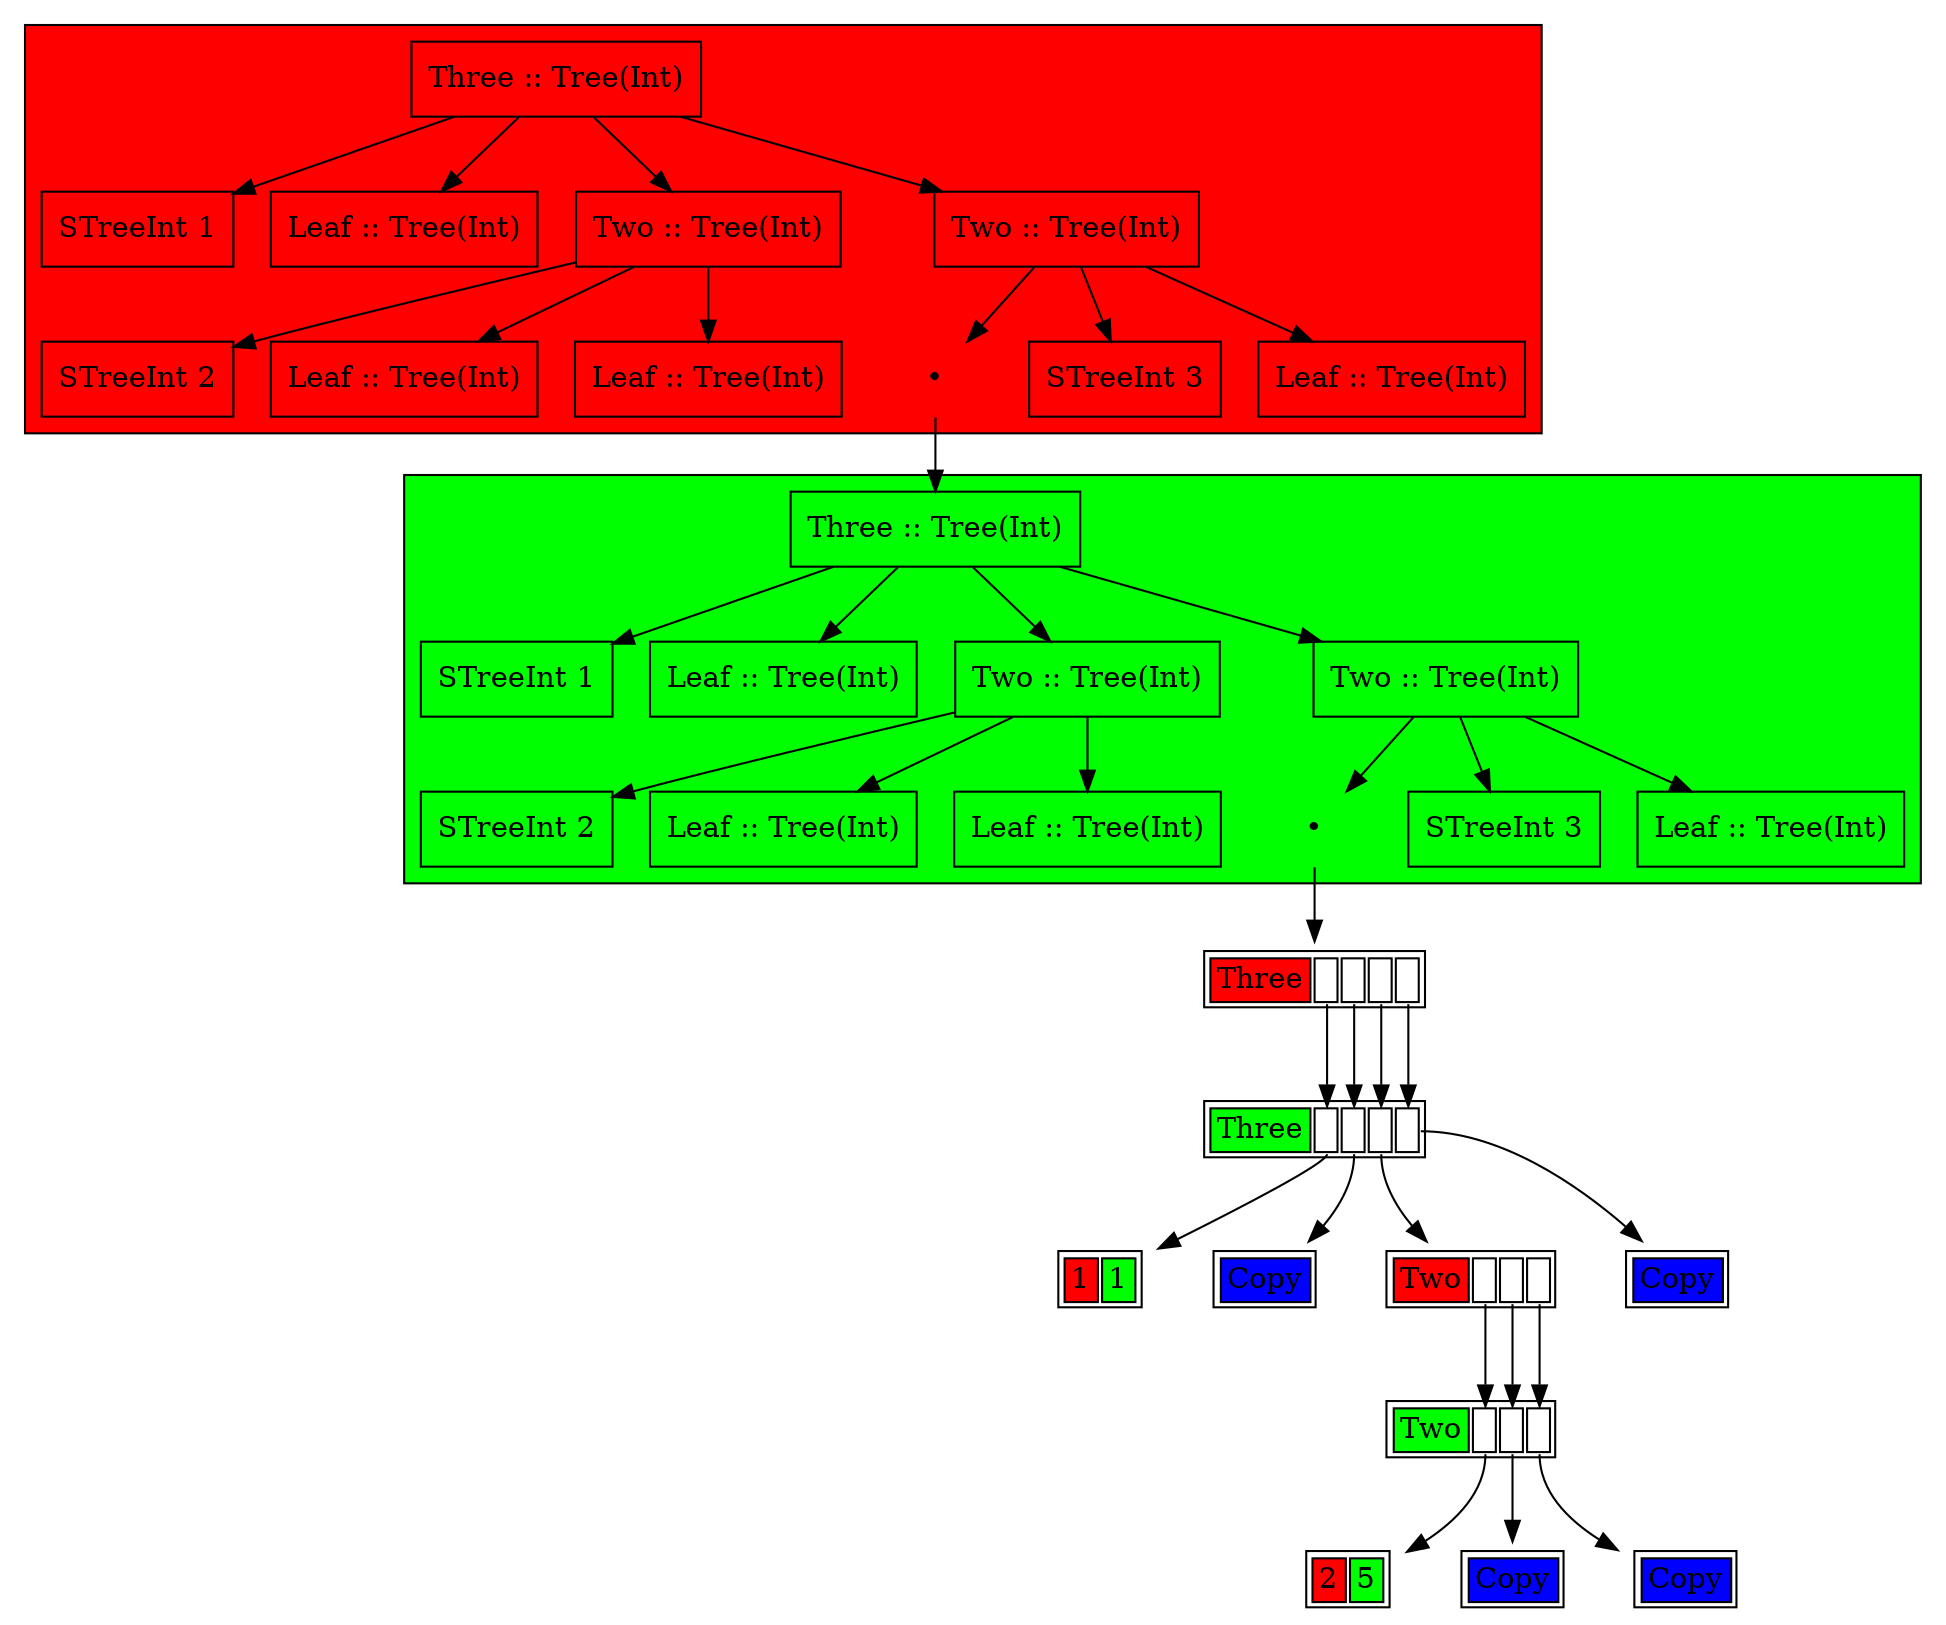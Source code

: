 digraph G {
  subgraph cluster_zipper_del {
    node[shape=rectangle];
    style="filled,solid";
    fillcolor=red;
    color=black;

    ahole[shape=plaintext label=•  margin=0.07];
    na0[label="Three :: Tree(Int)"];
    na1[label="STreeInt 1"];
    na2[label="Leaf :: Tree(Int)"];
    na3[label="Two :: Tree(Int)"];
    na4[label="STreeInt 2"];
    na5[label="Leaf :: Tree(Int)"];
    na6[label="Leaf :: Tree(Int)"];
    na3 -> na4;
    na3 -> na5;
    na3 -> na6;
    na7[label="Two :: Tree(Int)"];
    na8[label="STreeInt 3"];
    na10[label="Leaf :: Tree(Int)"];
    na7 -> na8;
    na7 -> ahole;
    na7 -> na10;
    na0 -> na1;
    na0 -> na2;
    na0 -> na3;
    na0 -> na7;
  }
    node[shape=rectangle];
  ahole -> nb0;

  subgraph cluster_zipper_ins {
    node[shape=rectangle];
    style="filled,solid";
    fillcolor=green;
    color=black;
    hole[shape=plaintext label=•  margin=0.07];
    nb0[label="Three :: Tree(Int)"];
    nb1[label="STreeInt 1"];
    nb2[label="Leaf :: Tree(Int)"];
    nb3[label="Two :: Tree(Int)"];
    nb4[label="STreeInt 2"];
    nb5[label="Leaf :: Tree(Int)"];
    nb6[label="Leaf :: Tree(Int)"];
    nb3 -> nb4;
    nb3 -> nb5;
    nb3 -> nb6;
    nb7[label="Two :: Tree(Int)"];
    nb8[label="STreeInt 3"];
    nb10[label="Leaf :: Tree(Int)"];
    nb7 -> nb8;
    nb7 -> hole;
    nb7 -> nb10;
    nb0 -> nb1;
    nb0 -> nb2;
    nb0 -> nb3;
    nb0 -> nb7;
  }

  node[shape=plaintext];
  hole -> n2;

    n2[label=<<table>
      <tr>
        <td bgcolor="red">Three</td>
        <td port="0"> </td>
        <td port="1"> </td>
        <td port="2"> </td>
        <td port="3"> </td>
      </tr>
      </table>>];
    n3[label=<<table>
      <tr>
        <td bgcolor="green">Three</td>
        <td port="0"> </td>
        <td port="1"> </td>
        <td port="2"> </td>
        <td port="3"> </td>
      </tr>
    </table>>];
    n2:0 -> n3:0;
    n2:1 -> n3:1;
    n2:2 -> n3:2;
    n2:3 -> n3:3;

    n3:0 -> n4;
    n3:1 -> n5;
    n3:2 -> n6;
    n3:3 -> n7;

    n7[label=<<table>
      <tr><td bgcolor="blue">Copy</td></tr>
    </table>>];

    n4[label=<<table>
    <tr>
      <td bgcolor="red">1</td>
      <td bgcolor="green">1</td>
    </tr>
    </table>>];
  
    // AtFix Peel Scp
    n5[label=<<table>
      <tr><td bgcolor="blue">Copy</td></tr>
    </table>>];

    // AtFix Scns
    n6[label=<<table>
      <tr>
        <td bgcolor="red">Two</td>
        <td port="0"> </td>
        <td port="1"> </td>
        <td port="2"> </td>
      </tr>
    </table>>];
    n8[label=<<table>
      <tr>
        <td bgcolor="green">Two</td>
        <td port="0"> </td>
        <td port="1"> </td>
        <td port="2"> </td>
      </tr>
    </table>>];
    n6:0 -> n8:0;
    n6:1 -> n8:1;
    n6:2 -> n8:2;

    n8:0 -> n9;
    n8:1 -> n10;
    n8:2 -> n11;

    n9[label=<<table>
    <tr>
      <td bgcolor="red">2</td>
      <td bgcolor="green">5</td>
    </tr>
    </table>>];

    n10[label=<<table>
      <tr><td bgcolor="blue">Copy</td></tr>
    </table>>];

    n11[label=<<table>
      <tr><td bgcolor="blue">Copy</td></tr>
    </table>>];



}
